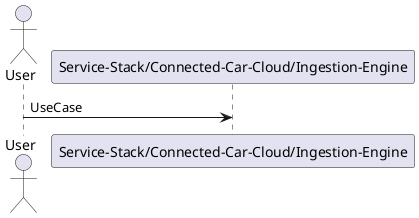 @startuml
actor User

User -> "Service-Stack/Connected-Car-Cloud/Ingestion-Engine": UseCase

@enduml
